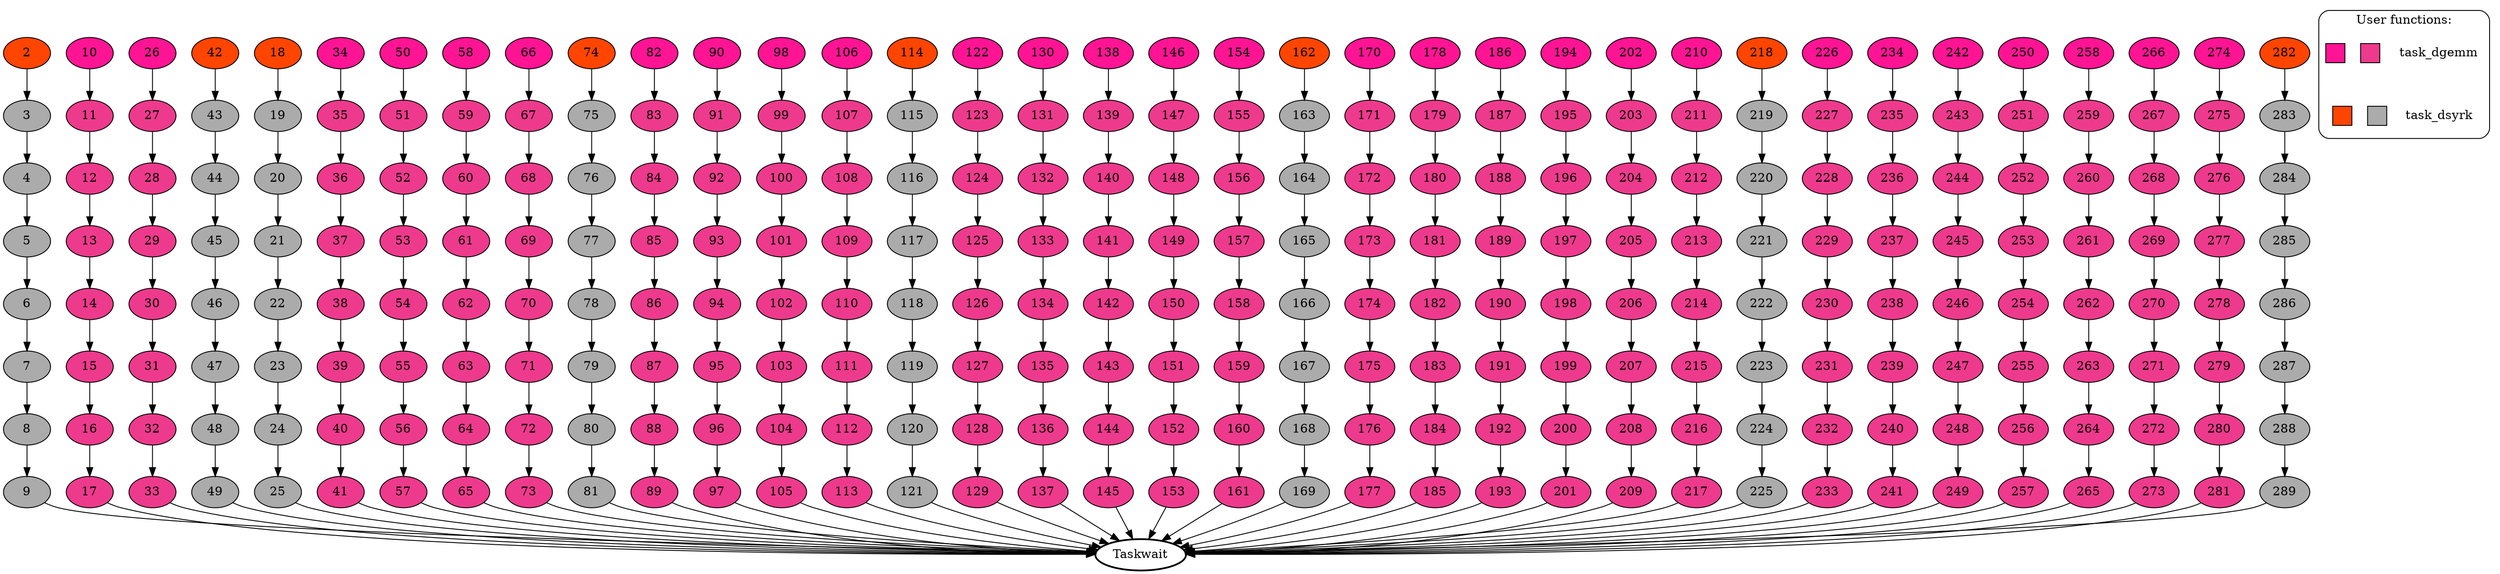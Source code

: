 digraph {
  graph[compound=true];
  2[style="filled", color="black", fillcolor="orangered"];
  2 -> 3[style="solid", color="black"];
  16[style="filled", color="black", fillcolor="violetred2"];
  16 -> 17[style="solid", color="black"];
  4[style="filled", color="black", fillcolor="grey67"];
  4 -> 5[style="solid", color="black"];
  3[style="filled", color="black", fillcolor="grey67"];
  3 -> 4[style="solid", color="black"];
  15[style="filled", color="black", fillcolor="violetred2"];
  15 -> 16[style="solid", color="black"];
  6[style="filled", color="black", fillcolor="grey67"];
  6 -> 7[style="solid", color="black"];
  5[style="filled", color="black", fillcolor="grey67"];
  5 -> 6[style="solid", color="black"];
  8[style="filled", color="black", fillcolor="grey67"];
  8 -> 9[style="solid", color="black"];
  36[style="filled", color="black", fillcolor="violetred2"];
  36 -> 37[style="solid", color="black"];
  33[style="filled", color="black", fillcolor="violetred2"];
  33 -> -289[style="solid", color="black"];
  31[style="filled", color="black", fillcolor="violetred2"];
  31 -> 32[style="solid", color="black"];
  30[style="filled", color="black", fillcolor="violetred2"];
  30 -> 31[style="solid", color="black"];
  34[style="filled", color="black", fillcolor="deeppink1"];
  34 -> 35[style="solid", color="black"];
  29[style="filled", color="black", fillcolor="violetred2"];
  29 -> 30[style="solid", color="black"];
  35[style="filled", color="black", fillcolor="violetred2"];
  35 -> 36[style="solid", color="black"];
  28[style="filled", color="black", fillcolor="violetred2"];
  28 -> 29[style="solid", color="black"];
  47[style="filled", color="black", fillcolor="grey67"];
  47 -> 48[style="solid", color="black"];
  27[style="filled", color="black", fillcolor="violetred2"];
  27 -> 28[style="solid", color="black"];
  32[style="filled", color="black", fillcolor="violetred2"];
  32 -> 33[style="solid", color="black"];
  38[style="filled", color="black", fillcolor="violetred2"];
  38 -> 39[style="solid", color="black"];
  9[style="filled", color="black", fillcolor="grey67"];
  9 -> -289[style="solid", color="black"];
  26[style="filled", color="black", fillcolor="deeppink1"];
  26 -> 27[style="solid", color="black"];
  50[style="filled", color="black", fillcolor="deeppink1"];
  50 -> 51[style="solid", color="black"];
  49[style="filled", color="black", fillcolor="grey67"];
  49 -> -289[style="solid", color="black"];
  48[style="filled", color="black", fillcolor="grey67"];
  48 -> 49[style="solid", color="black"];
  11[style="filled", color="black", fillcolor="violetred2"];
  11 -> 12[style="solid", color="black"];
  12[style="filled", color="black", fillcolor="violetred2"];
  12 -> 13[style="solid", color="black"];
  24[style="filled", color="black", fillcolor="grey67"];
  24 -> 25[style="solid", color="black"];
  23[style="filled", color="black", fillcolor="grey67"];
  23 -> 24[style="solid", color="black"];
  22[style="filled", color="black", fillcolor="grey67"];
  22 -> 23[style="solid", color="black"];
  21[style="filled", color="black", fillcolor="grey67"];
  21 -> 22[style="solid", color="black"];
  20[style="filled", color="black", fillcolor="grey67"];
  20 -> 21[style="solid", color="black"];
  19[style="filled", color="black", fillcolor="grey67"];
  19 -> 20[style="solid", color="black"];
  18[style="filled", color="black", fillcolor="orangered"];
  18 -> 19[style="solid", color="black"];
  14[style="filled", color="black", fillcolor="violetred2"];
  14 -> 15[style="solid", color="black"];
  10[style="filled", color="black", fillcolor="deeppink1"];
  10 -> 11[style="solid", color="black"];
  37[style="filled", color="black", fillcolor="violetred2"];
  37 -> 38[style="solid", color="black"];
  25[style="filled", color="black", fillcolor="grey67"];
  25 -> -289[style="solid", color="black"];
  13[style="filled", color="black", fillcolor="violetred2"];
  13 -> 14[style="solid", color="black"];
  7[style="filled", color="black", fillcolor="grey67"];
  7 -> 8[style="solid", color="black"];
  17[style="filled", color="black", fillcolor="violetred2"];
  17 -> -289[style="solid", color="black"];
  39[style="filled", color="black", fillcolor="violetred2"];
  39 -> 40[style="solid", color="black"];
  40[style="filled", color="black", fillcolor="violetred2"];
  40 -> 41[style="solid", color="black"];
  41[style="filled", color="black", fillcolor="violetred2"];
  41 -> -289[style="solid", color="black"];
  42[style="filled", color="black", fillcolor="orangered"];
  42 -> 43[style="solid", color="black"];
  43[style="filled", color="black", fillcolor="grey67"];
  43 -> 44[style="solid", color="black"];
  44[style="filled", color="black", fillcolor="grey67"];
  44 -> 45[style="solid", color="black"];
  45[style="filled", color="black", fillcolor="grey67"];
  45 -> 46[style="solid", color="black"];
  46[style="filled", color="black", fillcolor="grey67"];
  46 -> 47[style="solid", color="black"];
  51[style="filled", color="black", fillcolor="violetred2"];
  51 -> 52[style="solid", color="black"];
  52[style="filled", color="black", fillcolor="violetred2"];
  52 -> 53[style="solid", color="black"];
  53[style="filled", color="black", fillcolor="violetred2"];
  53 -> 54[style="solid", color="black"];
  54[style="filled", color="black", fillcolor="violetred2"];
  54 -> 55[style="solid", color="black"];
  55[style="filled", color="black", fillcolor="violetred2"];
  55 -> 56[style="solid", color="black"];
  56[style="filled", color="black", fillcolor="violetred2"];
  56 -> 57[style="solid", color="black"];
  57[style="filled", color="black", fillcolor="violetred2"];
  57 -> -289[style="solid", color="black"];
  58[style="filled", color="black", fillcolor="deeppink1"];
  58 -> 59[style="solid", color="black"];
  59[style="filled", color="black", fillcolor="violetred2"];
  59 -> 60[style="solid", color="black"];
  60[style="filled", color="black", fillcolor="violetred2"];
  60 -> 61[style="solid", color="black"];
  61[style="filled", color="black", fillcolor="violetred2"];
  61 -> 62[style="solid", color="black"];
  62[style="filled", color="black", fillcolor="violetred2"];
  62 -> 63[style="solid", color="black"];
  63[style="filled", color="black", fillcolor="violetred2"];
  63 -> 64[style="solid", color="black"];
  64[style="filled", color="black", fillcolor="violetred2"];
  64 -> 65[style="solid", color="black"];
  65[style="filled", color="black", fillcolor="violetred2"];
  65 -> -289[style="solid", color="black"];
  66[style="filled", color="black", fillcolor="deeppink1"];
  66 -> 67[style="solid", color="black"];
  67[style="filled", color="black", fillcolor="violetred2"];
  67 -> 68[style="solid", color="black"];
  68[style="filled", color="black", fillcolor="violetred2"];
  68 -> 69[style="solid", color="black"];
  69[style="filled", color="black", fillcolor="violetred2"];
  69 -> 70[style="solid", color="black"];
  70[style="filled", color="black", fillcolor="violetred2"];
  70 -> 71[style="solid", color="black"];
  71[style="filled", color="black", fillcolor="violetred2"];
  71 -> 72[style="solid", color="black"];
  72[style="filled", color="black", fillcolor="violetred2"];
  72 -> 73[style="solid", color="black"];
  73[style="filled", color="black", fillcolor="violetred2"];
  73 -> -289[style="solid", color="black"];
  74[style="filled", color="black", fillcolor="orangered"];
  74 -> 75[style="solid", color="black"];
  75[style="filled", color="black", fillcolor="grey67"];
  75 -> 76[style="solid", color="black"];
  76[style="filled", color="black", fillcolor="grey67"];
  76 -> 77[style="solid", color="black"];
  77[style="filled", color="black", fillcolor="grey67"];
  77 -> 78[style="solid", color="black"];
  78[style="filled", color="black", fillcolor="grey67"];
  78 -> 79[style="solid", color="black"];
  79[style="filled", color="black", fillcolor="grey67"];
  79 -> 80[style="solid", color="black"];
  80[style="filled", color="black", fillcolor="grey67"];
  80 -> 81[style="solid", color="black"];
  81[style="filled", color="black", fillcolor="grey67"];
  81 -> -289[style="solid", color="black"];
  82[style="filled", color="black", fillcolor="deeppink1"];
  82 -> 83[style="solid", color="black"];
  83[style="filled", color="black", fillcolor="violetred2"];
  83 -> 84[style="solid", color="black"];
  84[style="filled", color="black", fillcolor="violetred2"];
  84 -> 85[style="solid", color="black"];
  85[style="filled", color="black", fillcolor="violetred2"];
  85 -> 86[style="solid", color="black"];
  86[style="filled", color="black", fillcolor="violetred2"];
  86 -> 87[style="solid", color="black"];
  267[style="filled", color="black", fillcolor="violetred2"];
  267 -> 268[style="solid", color="black"];
  87[style="filled", color="black", fillcolor="violetred2"];
  87 -> 88[style="solid", color="black"];
  88[style="filled", color="black", fillcolor="violetred2"];
  88 -> 89[style="solid", color="black"];
  89[style="filled", color="black", fillcolor="violetred2"];
  89 -> -289[style="solid", color="black"];
  90[style="filled", color="black", fillcolor="deeppink1"];
  90 -> 91[style="solid", color="black"];
  91[style="filled", color="black", fillcolor="violetred2"];
  91 -> 92[style="solid", color="black"];
  92[style="filled", color="black", fillcolor="violetred2"];
  92 -> 93[style="solid", color="black"];
  93[style="filled", color="black", fillcolor="violetred2"];
  93 -> 94[style="solid", color="black"];
  94[style="filled", color="black", fillcolor="violetred2"];
  94 -> 95[style="solid", color="black"];
  95[style="filled", color="black", fillcolor="violetred2"];
  95 -> 96[style="solid", color="black"];
  96[style="filled", color="black", fillcolor="violetred2"];
  96 -> 97[style="solid", color="black"];
  97[style="filled", color="black", fillcolor="violetred2"];
  97 -> -289[style="solid", color="black"];
  98[style="filled", color="black", fillcolor="deeppink1"];
  98 -> 99[style="solid", color="black"];
  99[style="filled", color="black", fillcolor="violetred2"];
  99 -> 100[style="solid", color="black"];
  100[style="filled", color="black", fillcolor="violetred2"];
  100 -> 101[style="solid", color="black"];
  101[style="filled", color="black", fillcolor="violetred2"];
  101 -> 102[style="solid", color="black"];
  102[style="filled", color="black", fillcolor="violetred2"];
  102 -> 103[style="solid", color="black"];
  103[style="filled", color="black", fillcolor="violetred2"];
  103 -> 104[style="solid", color="black"];
  104[style="filled", color="black", fillcolor="violetred2"];
  104 -> 105[style="solid", color="black"];
  105[style="filled", color="black", fillcolor="violetred2"];
  105 -> -289[style="solid", color="black"];
  106[style="filled", color="black", fillcolor="deeppink1"];
  106 -> 107[style="solid", color="black"];
  107[style="filled", color="black", fillcolor="violetred2"];
  107 -> 108[style="solid", color="black"];
  108[style="filled", color="black", fillcolor="violetred2"];
  108 -> 109[style="solid", color="black"];
  109[style="filled", color="black", fillcolor="violetred2"];
  109 -> 110[style="solid", color="black"];
  110[style="filled", color="black", fillcolor="violetred2"];
  110 -> 111[style="solid", color="black"];
  111[style="filled", color="black", fillcolor="violetred2"];
  111 -> 112[style="solid", color="black"];
  112[style="filled", color="black", fillcolor="violetred2"];
  112 -> 113[style="solid", color="black"];
  113[style="filled", color="black", fillcolor="violetred2"];
  113 -> -289[style="solid", color="black"];
  114[style="filled", color="black", fillcolor="orangered"];
  114 -> 115[style="solid", color="black"];
  115[style="filled", color="black", fillcolor="grey67"];
  115 -> 116[style="solid", color="black"];
  116[style="filled", color="black", fillcolor="grey67"];
  116 -> 117[style="solid", color="black"];
  117[style="filled", color="black", fillcolor="grey67"];
  117 -> 118[style="solid", color="black"];
  118[style="filled", color="black", fillcolor="grey67"];
  118 -> 119[style="solid", color="black"];
  119[style="filled", color="black", fillcolor="grey67"];
  119 -> 120[style="solid", color="black"];
  120[style="filled", color="black", fillcolor="grey67"];
  120 -> 121[style="solid", color="black"];
  121[style="filled", color="black", fillcolor="grey67"];
  121 -> -289[style="solid", color="black"];
  122[style="filled", color="black", fillcolor="deeppink1"];
  122 -> 123[style="solid", color="black"];
  123[style="filled", color="black", fillcolor="violetred2"];
  123 -> 124[style="solid", color="black"];
  124[style="filled", color="black", fillcolor="violetred2"];
  124 -> 125[style="solid", color="black"];
  125[style="filled", color="black", fillcolor="violetred2"];
  125 -> 126[style="solid", color="black"];
  126[style="filled", color="black", fillcolor="violetred2"];
  126 -> 127[style="solid", color="black"];
  127[style="filled", color="black", fillcolor="violetred2"];
  127 -> 128[style="solid", color="black"];
  128[style="filled", color="black", fillcolor="violetred2"];
  128 -> 129[style="solid", color="black"];
  129[style="filled", color="black", fillcolor="violetred2"];
  129 -> -289[style="solid", color="black"];
  130[style="filled", color="black", fillcolor="deeppink1"];
  130 -> 131[style="solid", color="black"];
  131[style="filled", color="black", fillcolor="violetred2"];
  131 -> 132[style="solid", color="black"];
  132[style="filled", color="black", fillcolor="violetred2"];
  132 -> 133[style="solid", color="black"];
  133[style="filled", color="black", fillcolor="violetred2"];
  133 -> 134[style="solid", color="black"];
  134[style="filled", color="black", fillcolor="violetred2"];
  134 -> 135[style="solid", color="black"];
  135[style="filled", color="black", fillcolor="violetred2"];
  135 -> 136[style="solid", color="black"];
  136[style="filled", color="black", fillcolor="violetred2"];
  136 -> 137[style="solid", color="black"];
  137[style="filled", color="black", fillcolor="violetred2"];
  137 -> -289[style="solid", color="black"];
  138[style="filled", color="black", fillcolor="deeppink1"];
  138 -> 139[style="solid", color="black"];
  139[style="filled", color="black", fillcolor="violetred2"];
  139 -> 140[style="solid", color="black"];
  140[style="filled", color="black", fillcolor="violetred2"];
  140 -> 141[style="solid", color="black"];
  141[style="filled", color="black", fillcolor="violetred2"];
  141 -> 142[style="solid", color="black"];
  142[style="filled", color="black", fillcolor="violetred2"];
  142 -> 143[style="solid", color="black"];
  143[style="filled", color="black", fillcolor="violetred2"];
  143 -> 144[style="solid", color="black"];
  144[style="filled", color="black", fillcolor="violetred2"];
  144 -> 145[style="solid", color="black"];
  145[style="filled", color="black", fillcolor="violetred2"];
  145 -> -289[style="solid", color="black"];
  146[style="filled", color="black", fillcolor="deeppink1"];
  146 -> 147[style="solid", color="black"];
  147[style="filled", color="black", fillcolor="violetred2"];
  147 -> 148[style="solid", color="black"];
  148[style="filled", color="black", fillcolor="violetred2"];
  148 -> 149[style="solid", color="black"];
  149[style="filled", color="black", fillcolor="violetred2"];
  149 -> 150[style="solid", color="black"];
  150[style="filled", color="black", fillcolor="violetred2"];
  150 -> 151[style="solid", color="black"];
  151[style="filled", color="black", fillcolor="violetred2"];
  151 -> 152[style="solid", color="black"];
  152[style="filled", color="black", fillcolor="violetred2"];
  152 -> 153[style="solid", color="black"];
  153[style="filled", color="black", fillcolor="violetred2"];
  153 -> -289[style="solid", color="black"];
  154[style="filled", color="black", fillcolor="deeppink1"];
  154 -> 155[style="solid", color="black"];
  155[style="filled", color="black", fillcolor="violetred2"];
  155 -> 156[style="solid", color="black"];
  156[style="filled", color="black", fillcolor="violetred2"];
  156 -> 157[style="solid", color="black"];
  157[style="filled", color="black", fillcolor="violetred2"];
  157 -> 158[style="solid", color="black"];
  158[style="filled", color="black", fillcolor="violetred2"];
  158 -> 159[style="solid", color="black"];
  159[style="filled", color="black", fillcolor="violetred2"];
  159 -> 160[style="solid", color="black"];
  160[style="filled", color="black", fillcolor="violetred2"];
  160 -> 161[style="solid", color="black"];
  161[style="filled", color="black", fillcolor="violetred2"];
  161 -> -289[style="solid", color="black"];
  162[style="filled", color="black", fillcolor="orangered"];
  162 -> 163[style="solid", color="black"];
  163[style="filled", color="black", fillcolor="grey67"];
  163 -> 164[style="solid", color="black"];
  164[style="filled", color="black", fillcolor="grey67"];
  164 -> 165[style="solid", color="black"];
  165[style="filled", color="black", fillcolor="grey67"];
  165 -> 166[style="solid", color="black"];
  166[style="filled", color="black", fillcolor="grey67"];
  166 -> 167[style="solid", color="black"];
  167[style="filled", color="black", fillcolor="grey67"];
  167 -> 168[style="solid", color="black"];
  168[style="filled", color="black", fillcolor="grey67"];
  168 -> 169[style="solid", color="black"];
  169[style="filled", color="black", fillcolor="grey67"];
  169 -> -289[style="solid", color="black"];
  170[style="filled", color="black", fillcolor="deeppink1"];
  170 -> 171[style="solid", color="black"];
  171[style="filled", color="black", fillcolor="violetred2"];
  171 -> 172[style="solid", color="black"];
  172[style="filled", color="black", fillcolor="violetred2"];
  172 -> 173[style="solid", color="black"];
  173[style="filled", color="black", fillcolor="violetred2"];
  173 -> 174[style="solid", color="black"];
  174[style="filled", color="black", fillcolor="violetred2"];
  174 -> 175[style="solid", color="black"];
  175[style="filled", color="black", fillcolor="violetred2"];
  175 -> 176[style="solid", color="black"];
  176[style="filled", color="black", fillcolor="violetred2"];
  176 -> 177[style="solid", color="black"];
  177[style="filled", color="black", fillcolor="violetred2"];
  177 -> -289[style="solid", color="black"];
  178[style="filled", color="black", fillcolor="deeppink1"];
  178 -> 179[style="solid", color="black"];
  179[style="filled", color="black", fillcolor="violetred2"];
  179 -> 180[style="solid", color="black"];
  180[style="filled", color="black", fillcolor="violetred2"];
  180 -> 181[style="solid", color="black"];
  181[style="filled", color="black", fillcolor="violetred2"];
  181 -> 182[style="solid", color="black"];
  182[style="filled", color="black", fillcolor="violetred2"];
  182 -> 183[style="solid", color="black"];
  183[style="filled", color="black", fillcolor="violetred2"];
  183 -> 184[style="solid", color="black"];
  184[style="filled", color="black", fillcolor="violetred2"];
  184 -> 185[style="solid", color="black"];
  185[style="filled", color="black", fillcolor="violetred2"];
  185 -> -289[style="solid", color="black"];
  186[style="filled", color="black", fillcolor="deeppink1"];
  186 -> 187[style="solid", color="black"];
  187[style="filled", color="black", fillcolor="violetred2"];
  187 -> 188[style="solid", color="black"];
  188[style="filled", color="black", fillcolor="violetred2"];
  188 -> 189[style="solid", color="black"];
  189[style="filled", color="black", fillcolor="violetred2"];
  189 -> 190[style="solid", color="black"];
  190[style="filled", color="black", fillcolor="violetred2"];
  190 -> 191[style="solid", color="black"];
  191[style="filled", color="black", fillcolor="violetred2"];
  191 -> 192[style="solid", color="black"];
  192[style="filled", color="black", fillcolor="violetred2"];
  192 -> 193[style="solid", color="black"];
  193[style="filled", color="black", fillcolor="violetred2"];
  193 -> -289[style="solid", color="black"];
  194[style="filled", color="black", fillcolor="deeppink1"];
  194 -> 195[style="solid", color="black"];
  195[style="filled", color="black", fillcolor="violetred2"];
  195 -> 196[style="solid", color="black"];
  196[style="filled", color="black", fillcolor="violetred2"];
  196 -> 197[style="solid", color="black"];
  197[style="filled", color="black", fillcolor="violetred2"];
  197 -> 198[style="solid", color="black"];
  198[style="filled", color="black", fillcolor="violetred2"];
  198 -> 199[style="solid", color="black"];
  199[style="filled", color="black", fillcolor="violetred2"];
  199 -> 200[style="solid", color="black"];
  200[style="filled", color="black", fillcolor="violetred2"];
  200 -> 201[style="solid", color="black"];
  201[style="filled", color="black", fillcolor="violetred2"];
  201 -> -289[style="solid", color="black"];
  202[style="filled", color="black", fillcolor="deeppink1"];
  202 -> 203[style="solid", color="black"];
  203[style="filled", color="black", fillcolor="violetred2"];
  203 -> 204[style="solid", color="black"];
  204[style="filled", color="black", fillcolor="violetred2"];
  204 -> 205[style="solid", color="black"];
  205[style="filled", color="black", fillcolor="violetred2"];
  205 -> 206[style="solid", color="black"];
  206[style="filled", color="black", fillcolor="violetred2"];
  206 -> 207[style="solid", color="black"];
  207[style="filled", color="black", fillcolor="violetred2"];
  207 -> 208[style="solid", color="black"];
  208[style="filled", color="black", fillcolor="violetred2"];
  208 -> 209[style="solid", color="black"];
  209[style="filled", color="black", fillcolor="violetred2"];
  209 -> -289[style="solid", color="black"];
  210[style="filled", color="black", fillcolor="deeppink1"];
  210 -> 211[style="solid", color="black"];
  211[style="filled", color="black", fillcolor="violetred2"];
  211 -> 212[style="solid", color="black"];
  212[style="filled", color="black", fillcolor="violetred2"];
  212 -> 213[style="solid", color="black"];
  213[style="filled", color="black", fillcolor="violetred2"];
  213 -> 214[style="solid", color="black"];
  214[style="filled", color="black", fillcolor="violetred2"];
  214 -> 215[style="solid", color="black"];
  215[style="filled", color="black", fillcolor="violetred2"];
  215 -> 216[style="solid", color="black"];
  216[style="filled", color="black", fillcolor="violetred2"];
  216 -> 217[style="solid", color="black"];
  217[style="filled", color="black", fillcolor="violetred2"];
  217 -> -289[style="solid", color="black"];
  218[style="filled", color="black", fillcolor="orangered"];
  218 -> 219[style="solid", color="black"];
  219[style="filled", color="black", fillcolor="grey67"];
  219 -> 220[style="solid", color="black"];
  220[style="filled", color="black", fillcolor="grey67"];
  220 -> 221[style="solid", color="black"];
  221[style="filled", color="black", fillcolor="grey67"];
  221 -> 222[style="solid", color="black"];
  222[style="filled", color="black", fillcolor="grey67"];
  222 -> 223[style="solid", color="black"];
  223[style="filled", color="black", fillcolor="grey67"];
  223 -> 224[style="solid", color="black"];
  224[style="filled", color="black", fillcolor="grey67"];
  224 -> 225[style="solid", color="black"];
  225[style="filled", color="black", fillcolor="grey67"];
  225 -> -289[style="solid", color="black"];
  226[style="filled", color="black", fillcolor="deeppink1"];
  226 -> 227[style="solid", color="black"];
  227[style="filled", color="black", fillcolor="violetred2"];
  227 -> 228[style="solid", color="black"];
  228[style="filled", color="black", fillcolor="violetred2"];
  228 -> 229[style="solid", color="black"];
  229[style="filled", color="black", fillcolor="violetred2"];
  229 -> 230[style="solid", color="black"];
  230[style="filled", color="black", fillcolor="violetred2"];
  230 -> 231[style="solid", color="black"];
  231[style="filled", color="black", fillcolor="violetred2"];
  231 -> 232[style="solid", color="black"];
  232[style="filled", color="black", fillcolor="violetred2"];
  232 -> 233[style="solid", color="black"];
  233[style="filled", color="black", fillcolor="violetred2"];
  233 -> -289[style="solid", color="black"];
  234[style="filled", color="black", fillcolor="deeppink1"];
  234 -> 235[style="solid", color="black"];
  235[style="filled", color="black", fillcolor="violetred2"];
  235 -> 236[style="solid", color="black"];
  236[style="filled", color="black", fillcolor="violetred2"];
  236 -> 237[style="solid", color="black"];
  237[style="filled", color="black", fillcolor="violetred2"];
  237 -> 238[style="solid", color="black"];
  238[style="filled", color="black", fillcolor="violetred2"];
  238 -> 239[style="solid", color="black"];
  239[style="filled", color="black", fillcolor="violetred2"];
  239 -> 240[style="solid", color="black"];
  240[style="filled", color="black", fillcolor="violetred2"];
  240 -> 241[style="solid", color="black"];
  241[style="filled", color="black", fillcolor="violetred2"];
  241 -> -289[style="solid", color="black"];
  242[style="filled", color="black", fillcolor="deeppink1"];
  242 -> 243[style="solid", color="black"];
  243[style="filled", color="black", fillcolor="violetred2"];
  243 -> 244[style="solid", color="black"];
  244[style="filled", color="black", fillcolor="violetred2"];
  244 -> 245[style="solid", color="black"];
  245[style="filled", color="black", fillcolor="violetred2"];
  245 -> 246[style="solid", color="black"];
  246[style="filled", color="black", fillcolor="violetred2"];
  246 -> 247[style="solid", color="black"];
  247[style="filled", color="black", fillcolor="violetred2"];
  247 -> 248[style="solid", color="black"];
  248[style="filled", color="black", fillcolor="violetred2"];
  248 -> 249[style="solid", color="black"];
  249[style="filled", color="black", fillcolor="violetred2"];
  249 -> -289[style="solid", color="black"];
  250[style="filled", color="black", fillcolor="deeppink1"];
  250 -> 251[style="solid", color="black"];
  251[style="filled", color="black", fillcolor="violetred2"];
  251 -> 252[style="solid", color="black"];
  252[style="filled", color="black", fillcolor="violetred2"];
  252 -> 253[style="solid", color="black"];
  253[style="filled", color="black", fillcolor="violetred2"];
  253 -> 254[style="solid", color="black"];
  254[style="filled", color="black", fillcolor="violetred2"];
  254 -> 255[style="solid", color="black"];
  255[style="filled", color="black", fillcolor="violetred2"];
  255 -> 256[style="solid", color="black"];
  256[style="filled", color="black", fillcolor="violetred2"];
  256 -> 257[style="solid", color="black"];
  257[style="filled", color="black", fillcolor="violetred2"];
  257 -> -289[style="solid", color="black"];
  258[style="filled", color="black", fillcolor="deeppink1"];
  258 -> 259[style="solid", color="black"];
  259[style="filled", color="black", fillcolor="violetred2"];
  259 -> 260[style="solid", color="black"];
  260[style="filled", color="black", fillcolor="violetred2"];
  260 -> 261[style="solid", color="black"];
  261[style="filled", color="black", fillcolor="violetred2"];
  261 -> 262[style="solid", color="black"];
  262[style="filled", color="black", fillcolor="violetred2"];
  262 -> 263[style="solid", color="black"];
  263[style="filled", color="black", fillcolor="violetred2"];
  263 -> 264[style="solid", color="black"];
  264[style="filled", color="black", fillcolor="violetred2"];
  264 -> 265[style="solid", color="black"];
  265[style="filled", color="black", fillcolor="violetred2"];
  265 -> -289[style="solid", color="black"];
  266[style="filled", color="black", fillcolor="deeppink1"];
  266 -> 267[style="solid", color="black"];
  268[style="filled", color="black", fillcolor="violetred2"];
  268 -> 269[style="solid", color="black"];
  269[style="filled", color="black", fillcolor="violetred2"];
  269 -> 270[style="solid", color="black"];
  270[style="filled", color="black", fillcolor="violetred2"];
  270 -> 271[style="solid", color="black"];
  271[style="filled", color="black", fillcolor="violetred2"];
  271 -> 272[style="solid", color="black"];
  272[style="filled", color="black", fillcolor="violetred2"];
  272 -> 273[style="solid", color="black"];
  273[style="filled", color="black", fillcolor="violetred2"];
  273 -> -289[style="solid", color="black"];
  274[style="filled", color="black", fillcolor="deeppink1"];
  274 -> 275[style="solid", color="black"];
  275[style="filled", color="black", fillcolor="violetred2"];
  275 -> 276[style="solid", color="black"];
  276[style="filled", color="black", fillcolor="violetred2"];
  276 -> 277[style="solid", color="black"];
  277[style="filled", color="black", fillcolor="violetred2"];
  277 -> 278[style="solid", color="black"];
  278[style="filled", color="black", fillcolor="violetred2"];
  278 -> 279[style="solid", color="black"];
  279[style="filled", color="black", fillcolor="violetred2"];
  279 -> 280[style="solid", color="black"];
  280[style="filled", color="black", fillcolor="violetred2"];
  280 -> 281[style="solid", color="black"];
  281[style="filled", color="black", fillcolor="violetred2"];
  281 -> -289[style="solid", color="black"];
  282[style="filled", color="black", fillcolor="orangered"];
  282 -> 283[style="solid", color="black"];
  283[style="filled", color="black", fillcolor="grey67"];
  283 -> 284[style="solid", color="black"];
  284[style="filled", color="black", fillcolor="grey67"];
  284 -> 285[style="solid", color="black"];
  285[style="filled", color="black", fillcolor="grey67"];
  285 -> 286[style="solid", color="black"];
  286[style="filled", color="black", fillcolor="grey67"];
  286 -> 287[style="solid", color="black"];
  287[style="filled", color="black", fillcolor="grey67"];
  287 -> 288[style="solid", color="black"];
  288[style="filled", color="black", fillcolor="grey67"];
  288 -> 289[style="solid", color="black"];
  289[style="filled", color="black", fillcolor="grey67"];
  289 -> -289[style="solid", color="black"];
  -289[label="Taskwait", style="bold"];
  subgraph cluster_1 {
    label="User functions:"; style="rounded"; rankdir="TB";
    subgraph {
      rank=same;
      "task_dgemm"[color="white", margin="0.0,0.0"];
      01[label="",  width=0.3, height=0.3, shape=box, fillcolor=deeppink1, style=filled];
      02[label="",  width=0.3, height=0.3, shape=box, fillcolor=violetred2, style=filled];
      01 -> 02[style="invis"];
      02->"task_dgemm"[style="invis"];
    }
    subgraph {
      rank=same;
      "task_dsyrk"[color="white", margin="0.0,0.0"];
      03[label="",  width=0.3, height=0.3, shape=box, fillcolor=orangered, style=filled];
      04[label="",  width=0.3, height=0.3, shape=box, fillcolor=grey67, style=filled];
      03 -> 04[style="invis"];
      04->"task_dsyrk"[style="invis"];
    }
    "task_dgemm" -> "task_dsyrk"[style="invis"];
  }
}
